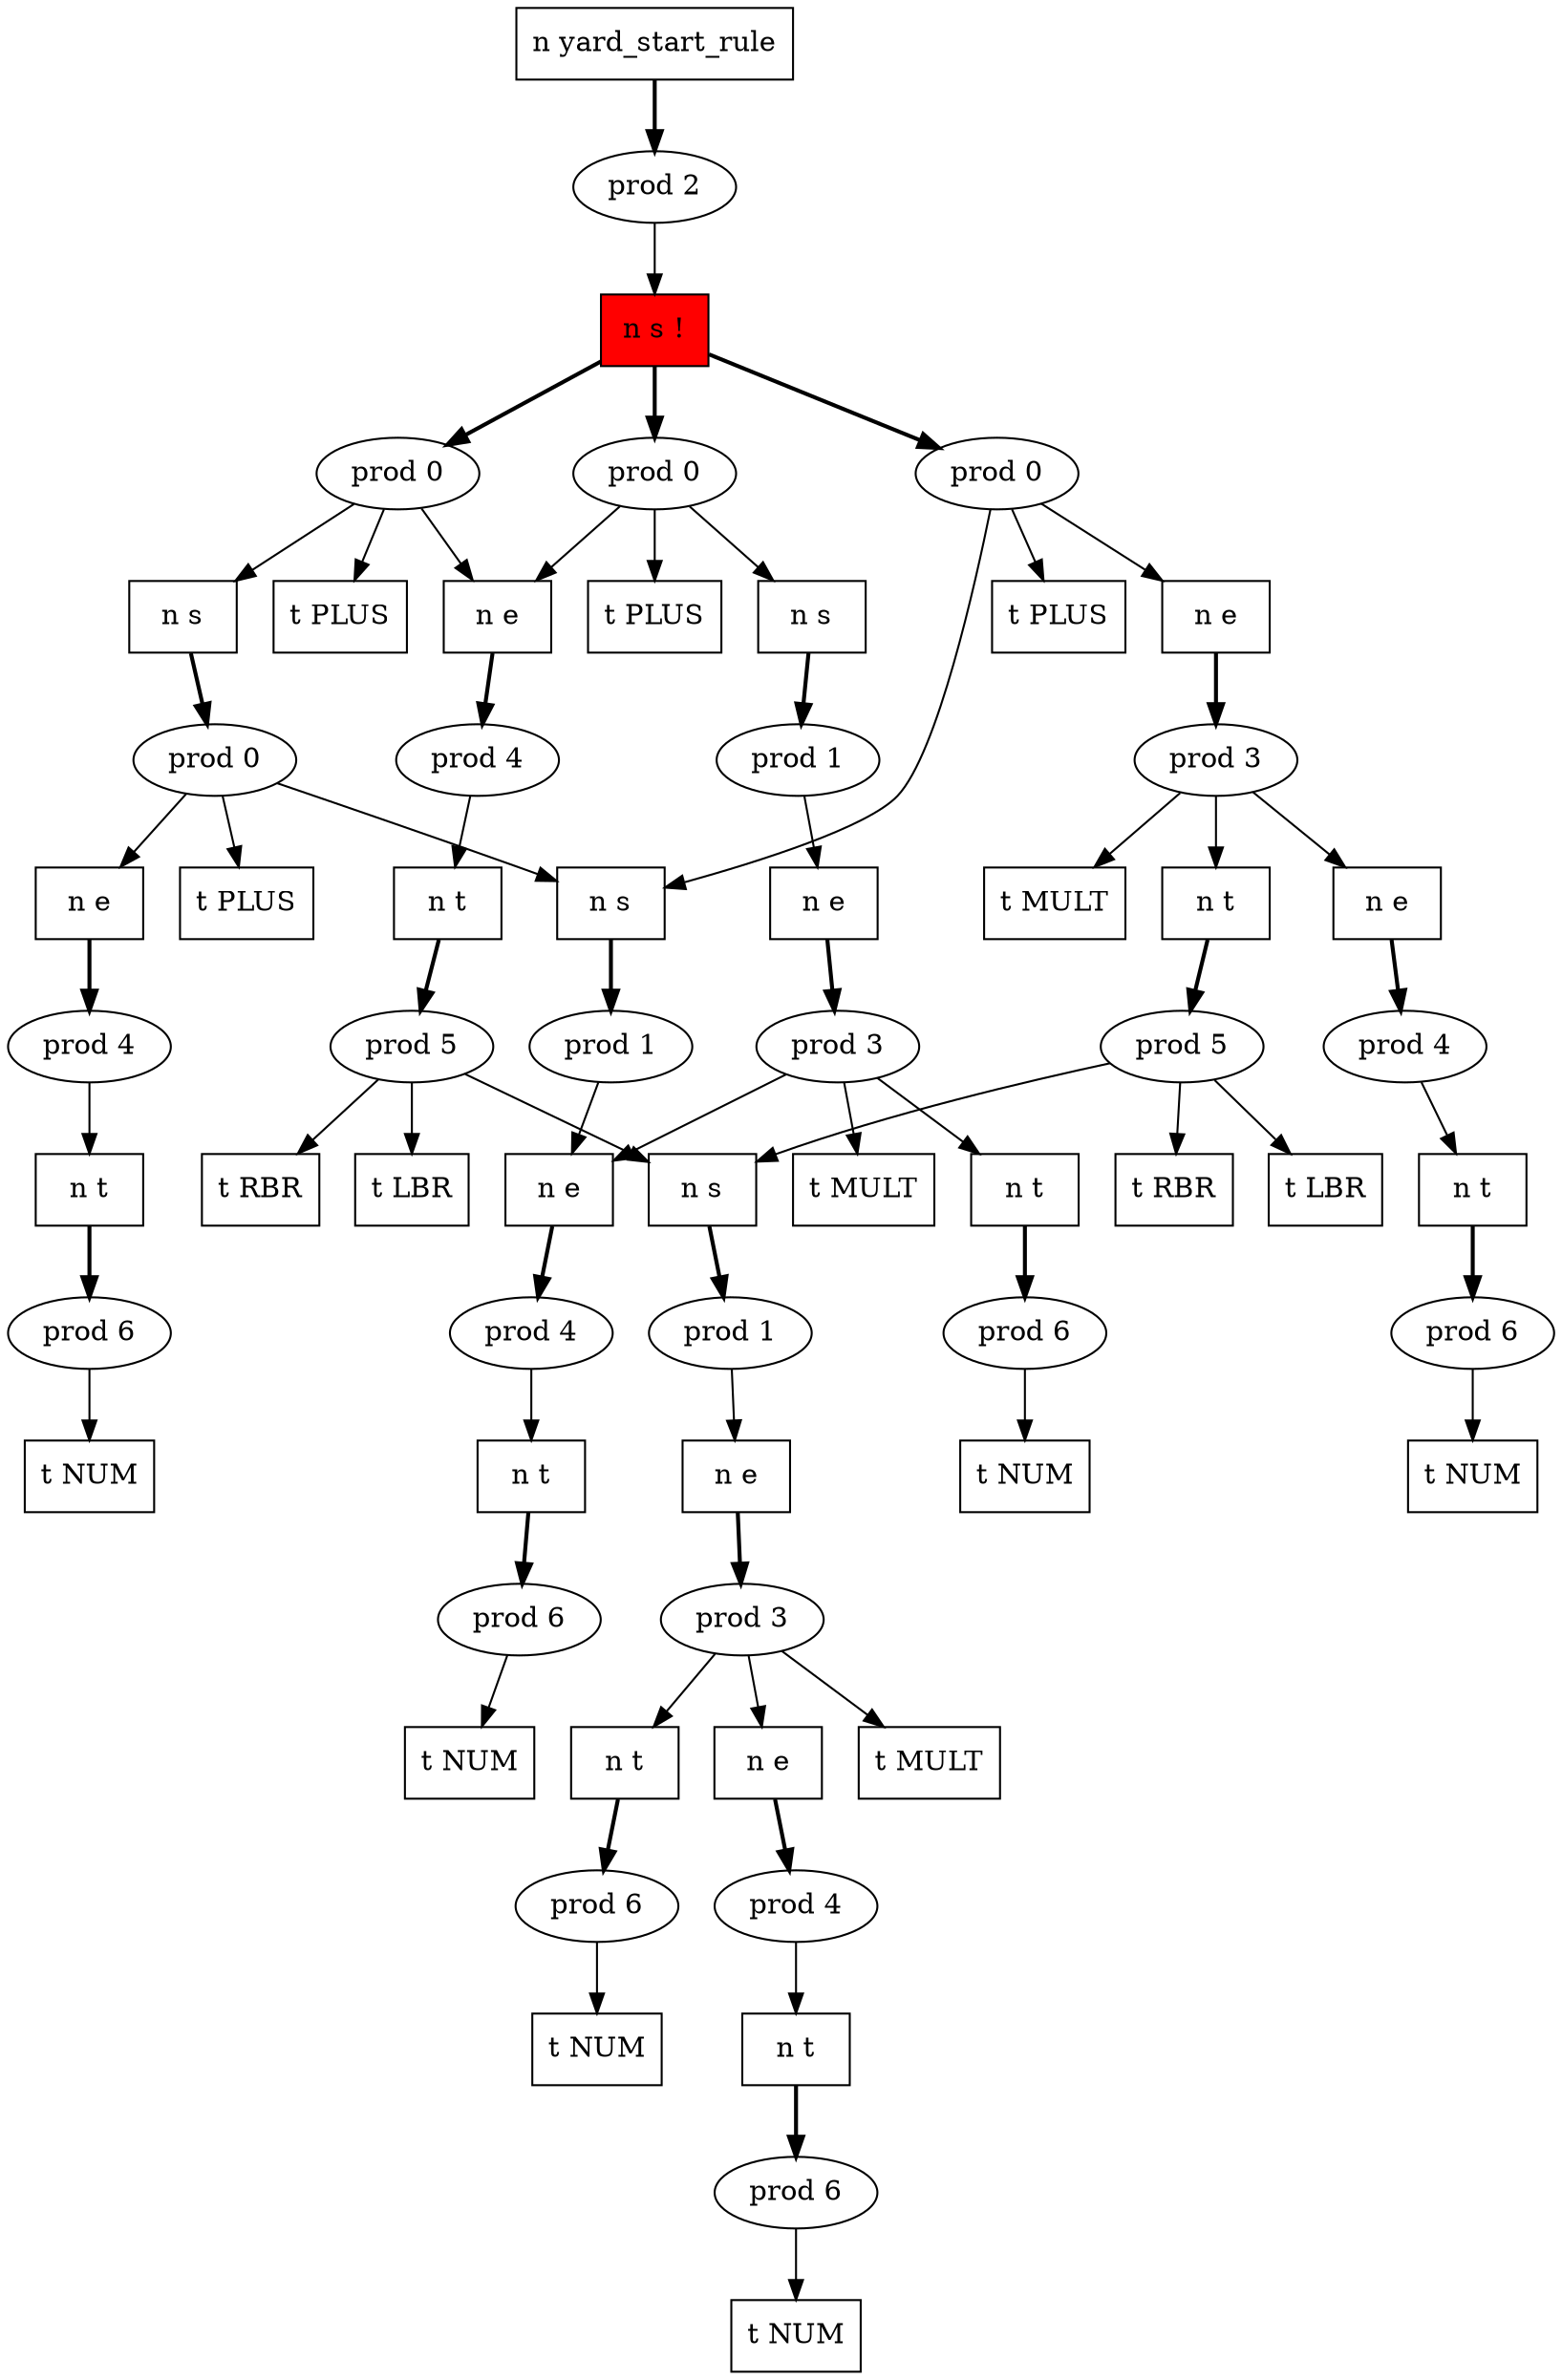 digraph AST {
    21 [label="n yard_start_rule",shape=box]
    23 [label="prod 2"]
    21 -> 23 [style=bold,width=10,label=""]
    23 -> 20 [label=""]
    20 [label="n s !",style="filled",fillcolor=red,shape=box]
    24 [label="prod 0"]
    20 -> 24 [style=bold,width=10,label=""]
    24 -> 19 [label=""]
    25 [label="t PLUS",shape=box]
    24 -> 25 [label=""]
    24 -> 16 [label=""]
    26 [label="prod 0"]
    20 -> 26 [style=bold,width=10,label=""]
    26 -> 14 [label=""]
    27 [label="t PLUS",shape=box]
    26 -> 27 [label=""]
    26 -> 16 [label=""]
    28 [label="prod 0"]
    20 -> 28 [style=bold,width=10,label=""]
    28 -> 2 [label=""]
    29 [label="t PLUS",shape=box]
    28 -> 29 [label=""]
    28 -> 11 [label=""]
    19 [label="n s",shape=box]
    30 [label="prod 0"]
    19 -> 30 [style=bold,width=10,label=""]
    30 -> 2 [label=""]
    31 [label="t PLUS",shape=box]
    30 -> 31 [label=""]
    30 -> 18 [label=""]
    18 [label="n e",shape=box]
    32 [label="prod 4"]
    18 -> 32 [style=bold,width=10,label=""]
    32 -> 17 [label=""]
    17 [label="n t",shape=box]
    33 [label="prod 6"]
    17 -> 33 [style=bold,width=10,label=""]
    34 [label="t NUM",shape=box]
    33 -> 34 [label=""]
    16 [label="n e",shape=box]
    35 [label="prod 4"]
    16 -> 35 [style=bold,width=10,label=""]
    35 -> 15 [label=""]
    15 [label="n t",shape=box]
    36 [label="prod 5"]
    15 -> 36 [style=bold,width=10,label=""]
    37 [label="t LBR",shape=box]
    36 -> 37 [label=""]
    36 -> 9 [label=""]
    38 [label="t RBR",shape=box]
    36 -> 38 [label=""]
    14 [label="n s",shape=box]
    39 [label="prod 1"]
    14 -> 39 [style=bold,width=10,label=""]
    39 -> 13 [label=""]
    13 [label="n e",shape=box]
    40 [label="prod 3"]
    13 -> 40 [style=bold,width=10,label=""]
    40 -> 1 [label=""]
    41 [label="t MULT",shape=box]
    40 -> 41 [label=""]
    40 -> 12 [label=""]
    12 [label="n t",shape=box]
    42 [label="prod 6"]
    12 -> 42 [style=bold,width=10,label=""]
    43 [label="t NUM",shape=box]
    42 -> 43 [label=""]
    11 [label="n e",shape=box]
    44 [label="prod 3"]
    11 -> 44 [style=bold,width=10,label=""]
    44 -> 4 [label=""]
    45 [label="t MULT",shape=box]
    44 -> 45 [label=""]
    44 -> 10 [label=""]
    10 [label="n t",shape=box]
    46 [label="prod 5"]
    10 -> 46 [style=bold,width=10,label=""]
    47 [label="t LBR",shape=box]
    46 -> 47 [label=""]
    46 -> 9 [label=""]
    48 [label="t RBR",shape=box]
    46 -> 48 [label=""]
    9 [label="n s",shape=box]
    49 [label="prod 1"]
    9 -> 49 [style=bold,width=10,label=""]
    49 -> 8 [label=""]
    8 [label="n e",shape=box]
    50 [label="prod 3"]
    8 -> 50 [style=bold,width=10,label=""]
    50 -> 6 [label=""]
    51 [label="t MULT",shape=box]
    50 -> 51 [label=""]
    50 -> 7 [label=""]
    7 [label="n t",shape=box]
    52 [label="prod 6"]
    7 -> 52 [style=bold,width=10,label=""]
    53 [label="t NUM",shape=box]
    52 -> 53 [label=""]
    6 [label="n e",shape=box]
    54 [label="prod 4"]
    6 -> 54 [style=bold,width=10,label=""]
    54 -> 5 [label=""]
    5 [label="n t",shape=box]
    55 [label="prod 6"]
    5 -> 55 [style=bold,width=10,label=""]
    56 [label="t NUM",shape=box]
    55 -> 56 [label=""]
    4 [label="n e",shape=box]
    57 [label="prod 4"]
    4 -> 57 [style=bold,width=10,label=""]
    57 -> 3 [label=""]
    3 [label="n t",shape=box]
    58 [label="prod 6"]
    3 -> 58 [style=bold,width=10,label=""]
    59 [label="t NUM",shape=box]
    58 -> 59 [label=""]
    2 [label="n s",shape=box]
    60 [label="prod 1"]
    2 -> 60 [style=bold,width=10,label=""]
    60 -> 1 [label=""]
    1 [label="n e",shape=box]
    61 [label="prod 4"]
    1 -> 61 [style=bold,width=10,label=""]
    61 -> 0 [label=""]
    0 [label="n t",shape=box]
    62 [label="prod 6"]
    0 -> 62 [style=bold,width=10,label=""]
    63 [label="t NUM",shape=box]
    62 -> 63 [label=""]
}
